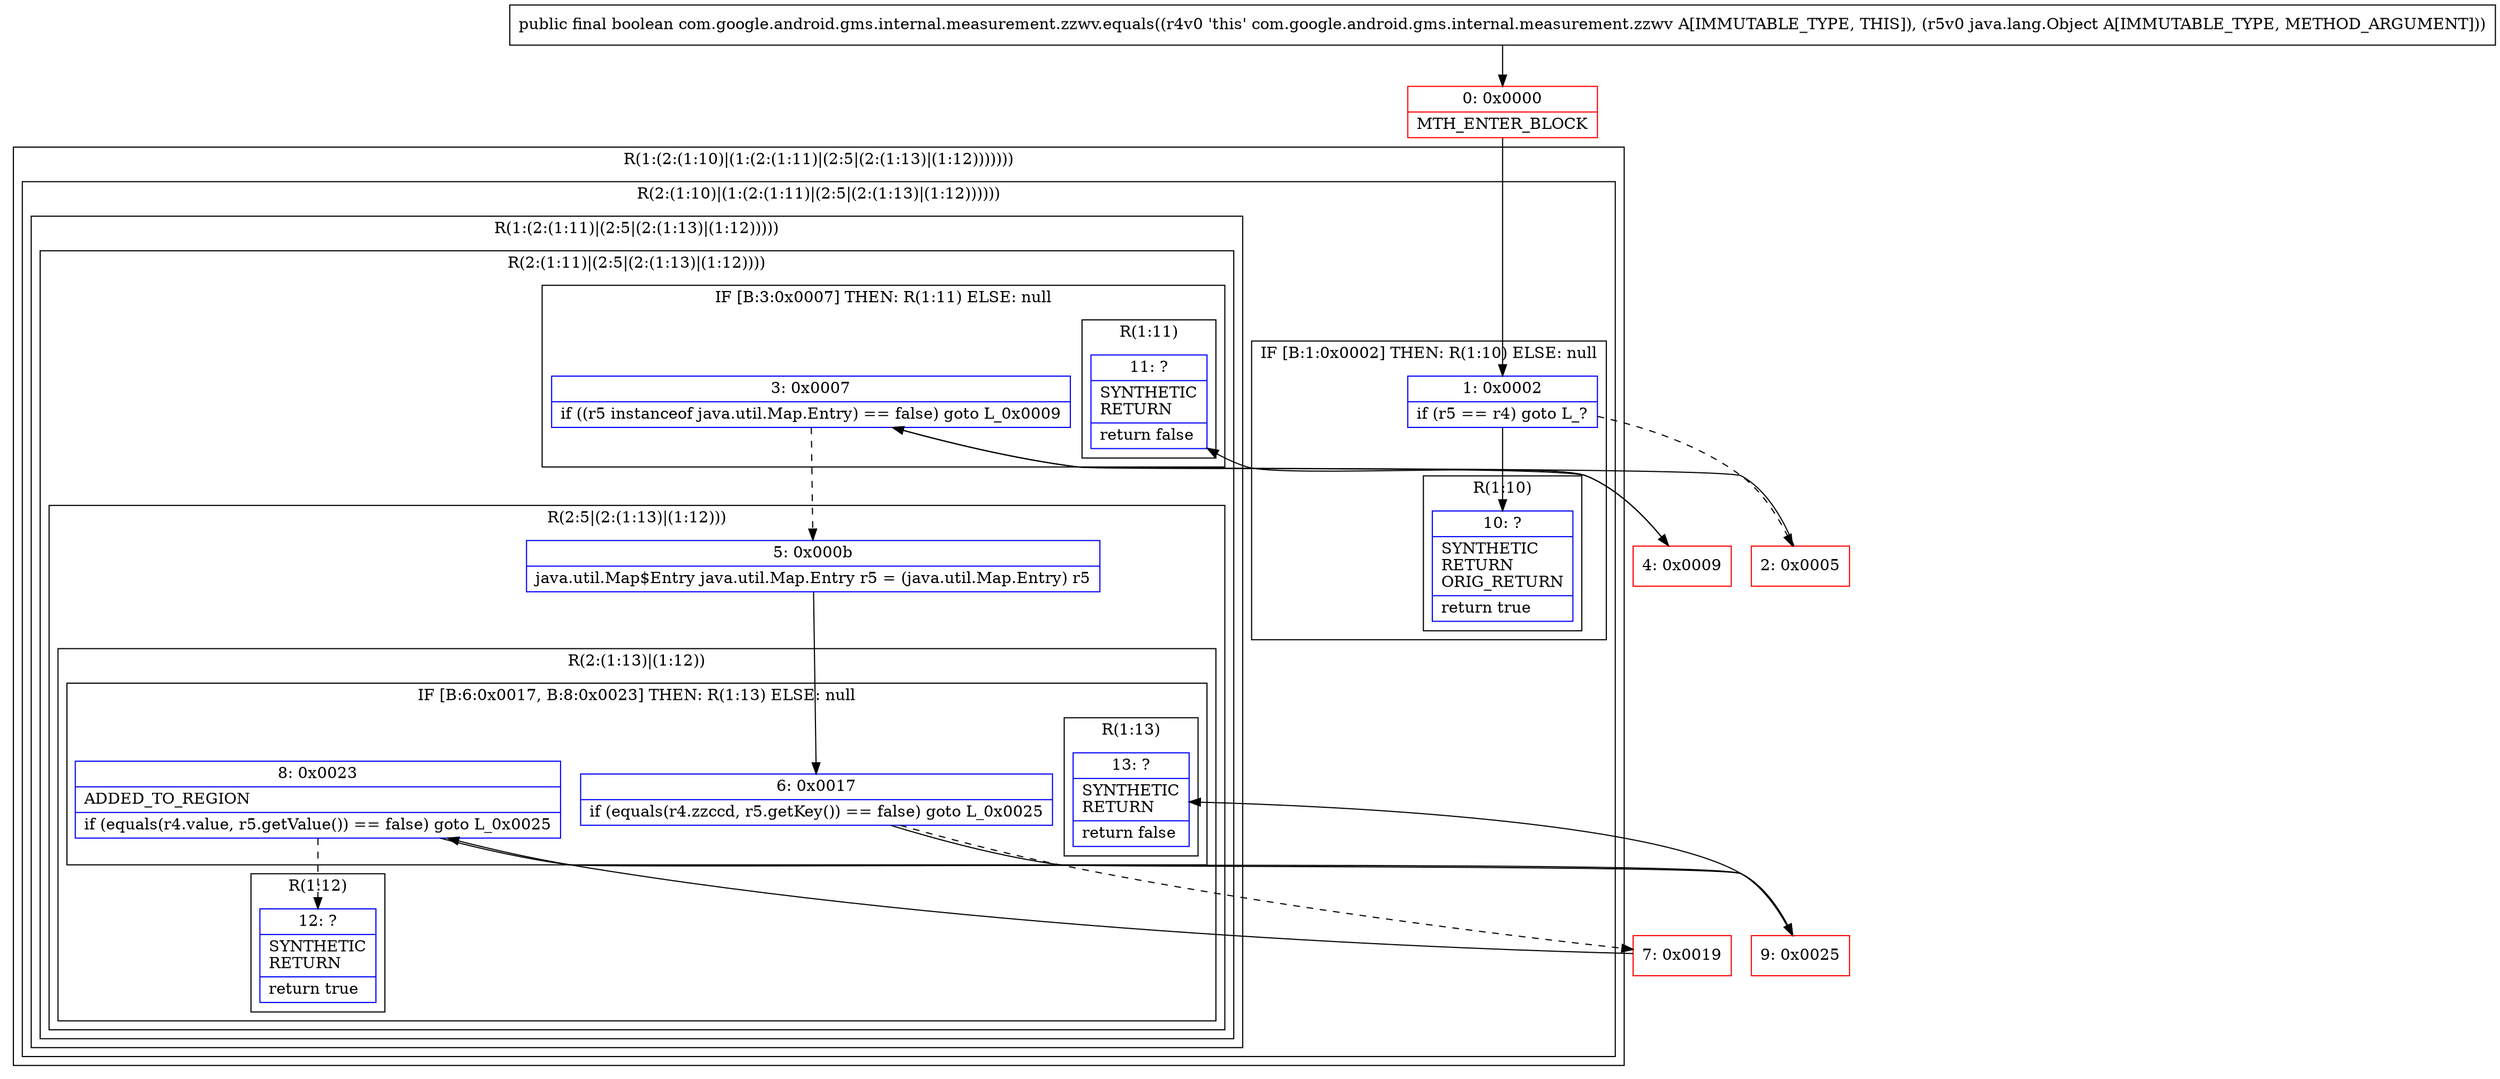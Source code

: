 digraph "CFG forcom.google.android.gms.internal.measurement.zzwv.equals(Ljava\/lang\/Object;)Z" {
subgraph cluster_Region_1459382531 {
label = "R(1:(2:(1:10)|(1:(2:(1:11)|(2:5|(2:(1:13)|(1:12)))))))";
node [shape=record,color=blue];
subgraph cluster_Region_83477193 {
label = "R(2:(1:10)|(1:(2:(1:11)|(2:5|(2:(1:13)|(1:12))))))";
node [shape=record,color=blue];
subgraph cluster_IfRegion_770936372 {
label = "IF [B:1:0x0002] THEN: R(1:10) ELSE: null";
node [shape=record,color=blue];
Node_1 [shape=record,label="{1\:\ 0x0002|if (r5 == r4) goto L_?\l}"];
subgraph cluster_Region_1395984603 {
label = "R(1:10)";
node [shape=record,color=blue];
Node_10 [shape=record,label="{10\:\ ?|SYNTHETIC\lRETURN\lORIG_RETURN\l|return true\l}"];
}
}
subgraph cluster_Region_1723123663 {
label = "R(1:(2:(1:11)|(2:5|(2:(1:13)|(1:12)))))";
node [shape=record,color=blue];
subgraph cluster_Region_739356250 {
label = "R(2:(1:11)|(2:5|(2:(1:13)|(1:12))))";
node [shape=record,color=blue];
subgraph cluster_IfRegion_488769474 {
label = "IF [B:3:0x0007] THEN: R(1:11) ELSE: null";
node [shape=record,color=blue];
Node_3 [shape=record,label="{3\:\ 0x0007|if ((r5 instanceof java.util.Map.Entry) == false) goto L_0x0009\l}"];
subgraph cluster_Region_1722464109 {
label = "R(1:11)";
node [shape=record,color=blue];
Node_11 [shape=record,label="{11\:\ ?|SYNTHETIC\lRETURN\l|return false\l}"];
}
}
subgraph cluster_Region_276731166 {
label = "R(2:5|(2:(1:13)|(1:12)))";
node [shape=record,color=blue];
Node_5 [shape=record,label="{5\:\ 0x000b|java.util.Map$Entry java.util.Map.Entry r5 = (java.util.Map.Entry) r5\l}"];
subgraph cluster_Region_652250824 {
label = "R(2:(1:13)|(1:12))";
node [shape=record,color=blue];
subgraph cluster_IfRegion_424035371 {
label = "IF [B:6:0x0017, B:8:0x0023] THEN: R(1:13) ELSE: null";
node [shape=record,color=blue];
Node_6 [shape=record,label="{6\:\ 0x0017|if (equals(r4.zzccd, r5.getKey()) == false) goto L_0x0025\l}"];
Node_8 [shape=record,label="{8\:\ 0x0023|ADDED_TO_REGION\l|if (equals(r4.value, r5.getValue()) == false) goto L_0x0025\l}"];
subgraph cluster_Region_119703344 {
label = "R(1:13)";
node [shape=record,color=blue];
Node_13 [shape=record,label="{13\:\ ?|SYNTHETIC\lRETURN\l|return false\l}"];
}
}
subgraph cluster_Region_179538945 {
label = "R(1:12)";
node [shape=record,color=blue];
Node_12 [shape=record,label="{12\:\ ?|SYNTHETIC\lRETURN\l|return true\l}"];
}
}
}
}
}
}
}
Node_0 [shape=record,color=red,label="{0\:\ 0x0000|MTH_ENTER_BLOCK\l}"];
Node_2 [shape=record,color=red,label="{2\:\ 0x0005}"];
Node_4 [shape=record,color=red,label="{4\:\ 0x0009}"];
Node_7 [shape=record,color=red,label="{7\:\ 0x0019}"];
Node_9 [shape=record,color=red,label="{9\:\ 0x0025}"];
MethodNode[shape=record,label="{public final boolean com.google.android.gms.internal.measurement.zzwv.equals((r4v0 'this' com.google.android.gms.internal.measurement.zzwv A[IMMUTABLE_TYPE, THIS]), (r5v0 java.lang.Object A[IMMUTABLE_TYPE, METHOD_ARGUMENT])) }"];
MethodNode -> Node_0;
Node_1 -> Node_2[style=dashed];
Node_1 -> Node_10;
Node_3 -> Node_4;
Node_3 -> Node_5[style=dashed];
Node_5 -> Node_6;
Node_6 -> Node_7[style=dashed];
Node_6 -> Node_9;
Node_8 -> Node_9;
Node_8 -> Node_12[style=dashed];
Node_0 -> Node_1;
Node_2 -> Node_3;
Node_4 -> Node_11;
Node_7 -> Node_8;
Node_9 -> Node_13;
}

